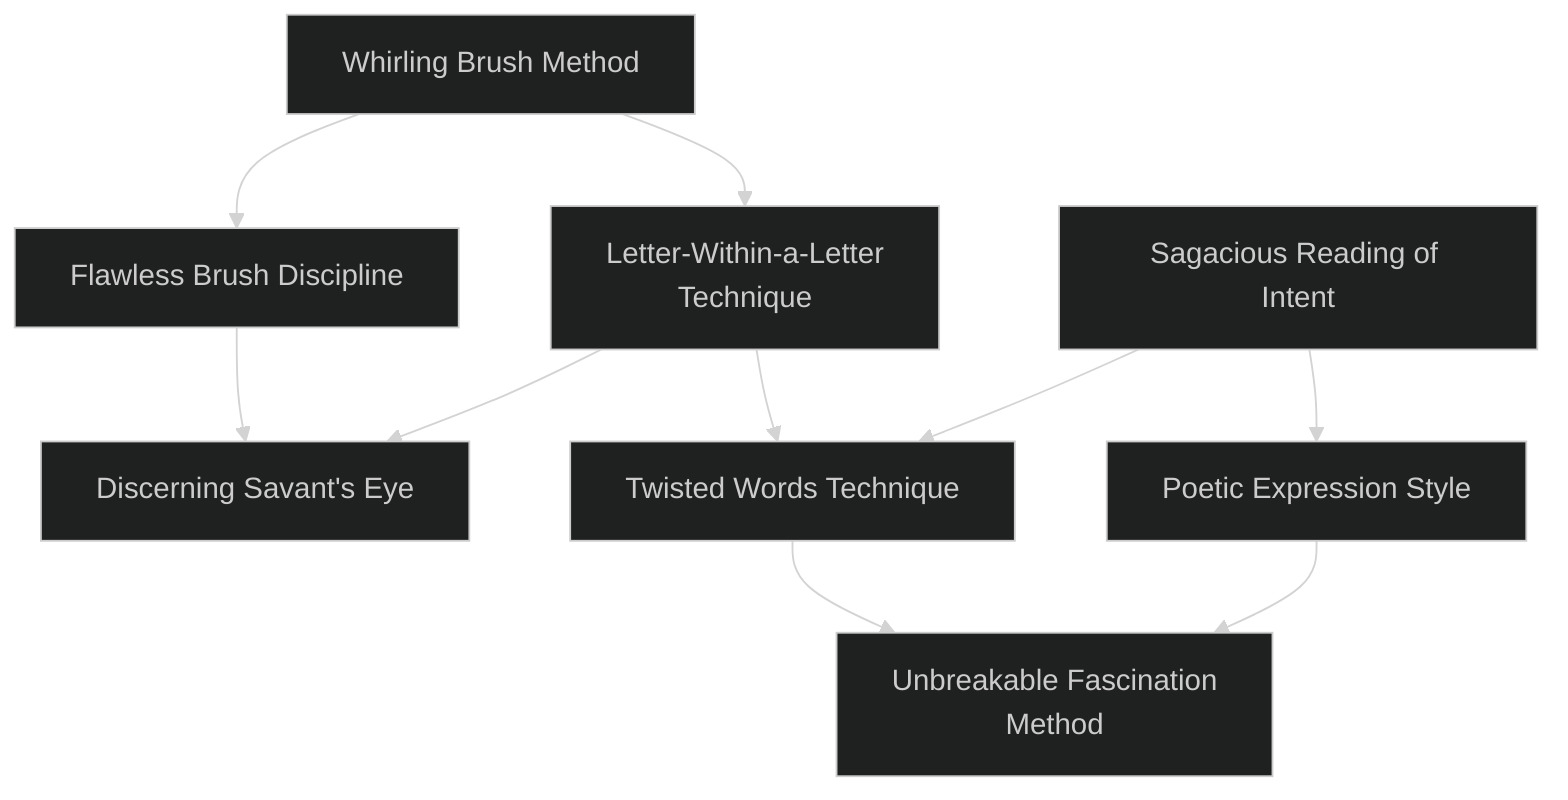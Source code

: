 ---
config:
  theme: dark
---
flowchart TD

    whirling_brush_method[Whirling Brush Method]
    click whirling_brush_method callback "
        Whirling Brush Method<br>
        <br>
        Cost: 4 motes<br>
        Duration: One scene<br>
        Type: Simple<br>
        Minimum Linguistics: 1<br>
        Minimum Essence: 1<br>
        Prerequisite Charms: None<br>
        <br>
        Through the use of this Charm, a character can write
        or copy with superhuman speed. While this does not allow
        the character to write creative works much faster than
        normal (since the physical act of writing rarely slows a
        creator), she can write quickly enough to copy even a large
        book in a single day or make an accurate transcript of a rapid
        conversation containing multiple parties. While the
        character's writing doesn't destroy pens from writing too
        fast, they do wear down at the regular speed, and the
        character's writing consumes the regular amount of ink. The
        product of this Charm is a copy of the work in question, not
        a perfect facsimile. It's written in the character's own hand,
        contains as many errors as if the character had done it at
        normal speed without the use of a Charm and is otherwise
        an imperfect rendering of the original.
        "

    flawless_brush_discipline[Flawless Brush Discipline]
    whirling_brush_method --> flawless_brush_discipline
    click flawless_brush_discipline callback "
        Flawless Brush Discipline<br>
        <br>
        Cost: 6 motes<br>
        Duration: One day<br>
        Type: Simple<br>
        Minimum Linguistics: 3<br>
        Minimum Essence: 2<br>
        Prerequisite Charms: Whirling Brush Method<br>
        <br>
        Sometimes a character needs more than a copy of a
        document; sometimes he needs a perfect facsimile. Flawless
        Brush Discipline allows a character to produce just
        that. The character copies at her regular writing speed, but
        the result is not a copy, but a perfect replica of the original
        document, indistinguishable from the original. A character
        without colored inks trying to copy illuminated text
        will produce a carefully shaded monotone replica of the
        original. Flawless Brush Discipline copies only text and
        illustrations — it does not allow the character to forge seals
        or impressions affixed to a document.
        "

    letter_within_a_letter_technique[Letter-Within-a-Letter<br>Technique]
    whirling_brush_method --> letter_within_a_letter_technique
    click letter_within_a_letter_technique callback "
        Letter-Within-a-Letter Technique<br>
        <br>
        Cost: 6 motes<br>
        Duration: Instant<br>
        Type: Simple<br>
        Minimum Linguistics: 4<br>
        Minimum Essence: 2<br>
        Prerequisite Charms: Whirling Brush Method<br>
        <br>
        By carefully injecting allusions, subtle stresses and
        loaded word choices, the character can imbed a secret
        message in a document of seemingly innocuous character
        - a shopping list, a bill of lading or even a quickly dashed
        note. The intended recipient (who must be very familiar to
        the Exalted using this Charm) is the only one who will be
        able to comprehend the message, though an Exalted using
        the Sagacious Reading of Intent Charm will be able to
        detect the Letter-Within-a-Letter Technique's use. The
        hidden message can be no longer (in words) than one-half
        the length of the &quot;cover&quot; document.
        "

    discerning_savants_eye[Discerning Savant's Eye]
    flawless_brush_discipline --> discerning_savants_eye
    letter_within_a_letter_technique --> discerning_savants_eye
    click discerning_savants_eye callback "
        Discerning Savant's Eye<br>
        <br>
        Cost: 6 motes, 1 Willpower<br>
        Duration: One hour<br>
        Type: Simple<br>
        Minimum Linguistics: 5<br>
        Minimum Essence: 2<br>
        Prerequisite Charms: Flawless Brush Discipline, Letter-Within-a- Letter Technique<br>
        <br>
        The character can make out the minute traces of
        writing that was once readable but has now been damaged
        or erased. Examples are palimpsests, water-soluble inks
        that have been left in the rain and stone inscriptions that
        have been rendered unreadable by purposeful vandalism or
        the action of the elements. Writing of which effectively no
        traces remain - writing on paper that was burnt to ash of
        on stone that has been smashed to gravel — cannot be
        recovered with this Charm.<br>
        Discerning Savant's Eye does not give the character
        the ability to understand a language she cannot normally
        read, though she may use Flawless Brush Discipline to
        make a perfect copy of the material as it originally appeared
        for later translation.
        "

    sagacious_reading_of_intent[Sagacious Reading of Intent]
    click sagacious_reading_of_intent callback "
        Sagacious Reading of Intent<br>
        <br>
        Cost: 6 motes
        Duration: Instant
        Type: Simple
        Minimum linguistics: 1
        Minimum Essence: 1
        Prerequisite Charms: None
        This Charm allows a character reading a letter, book or
        other form of written text to understand the author's biases,
        opinions and hidden agendas. Characters using this Charm
        when reading a book will immediately discer if and in what
        direction the material is slanted. Note that this works even if the
        author is unaware of her own biases. In addition to the obvious
        uses, this Charm is very useful for detecting literary forgeries.
        "

    poetic_expression_style[Poetic Expression Style]
    sagacious_reading_of_intent --> poetic_expression_style
    click poetic_expression_style callback "
        Poetic Expression Style<br>
        <br>
        Cost: 3 motes<br>
        Duration: One scene<br>
        Type: Simple<br>
        Minimum Linguistics: 2<br>
        Minimum Essence: 1<br>
        Prerequisite Charms: Sagacious Reading of Intent<br>
        <br>
        Exalted with this Charm can convey ideas and concepts
        through pantomime. The character's gestures carry far
        more meaning than any normal mortal's. While there is
        little room for subtlety or poetry, the character can communicate
        even complex concepts across the language barrier.
        For example, a character could convey, &quot;He offended my
        honor, and I pursue him to seek redress in an honorable duel.
        Surrender him to me or face my wrath.&quot; However, a character
        is unlikely to succeed in acquiring a lover, unless &quot;I am
        attracted to you and desire a sexual encounter&quot; is all the
        wooing the potential partner requires.
        "

    twisted_words_technique[Twisted Words Technique]
    letter_within_a_letter_technique --> twisted_words_technique
    sagacious_reading_of_intent --> twisted_words_technique
    click twisted_words_technique callback "
        Twisted Words Technique<br>
        <br>
        Cost: 6 motes, 1 Willpower<br>
        Duration: One scene<br>
        Type: Simple<br>
        Minimum Linguistics: 4<br>
        Minimum Essence: 2<br>
        Prerequisite Charms: Letter-Within-a-Letter<br>
        <br>
        Technique, Sagacious Reading of Intent
        Twisted Words Technique allows one of the Exalted to
        weight certain words or meanings in a speech or written work
        in order to sway the listener or reader to a particular way of
        thinking. Characters with a permanent Willpower lower
        than the character's Essence score who read or listen to the
        Exalted's words will come to agree with the idea she presents.
        Players whose characters possess a Willpower less than twice
        the Exalted's Essence must make a Willpower roll or have
        their characters swayed into a favorable view of the matter.
        Note that the concealed message must be germane to the
        topic at hand, but the character can seem to advocate an idea
        on the surface while the subtext is negative, or vice versa.
        "

    unbreakable_fascination_method[Unbreakable Fascination<br>Method]
    twisted_words_technique --> unbreakable_fascination_method
    poetic_expression_style --> unbreakable_fascination_method
    click unbreakable_fascination_method callback "
        Unbreakable Fascination Method<br>
        <br>
        Cost: 8 motes, 1 health level per hour<br>
        Duration: Special<br>
        Type: Simple<br>
        Minimum Linguistics: 5<br>
        Minimum Essence: 3<br>
        Prerequisite Charms: Poetic Expression Style, Twisted Words Technique<br>
        <br>
        A character using this Charm can speak in such a magnetic
        and engaging fashion that listeners simply cannot do anything
        else but pay attention to what he's saying. When he activates this
        Charm, the Exalted's player makes a Manipulation + Linguistics
        roll. Thereafter, players of characters with an Essence less than
        the Exalted's who hear the Chosen speak must make a reflexive
        Willpower roll with a difficulty equal to the number of successes
        made on the Linguistics roll. Those who fail are entranced by the
        character's voice and are held enraptured until the character
        ceases speaking for more than a few seconds.<br>
        It is not necessary to speak the Exalted's language to
        succumb to this power. Attack or other obvious open hostility
        causes the effect of this Charm to end. However, only direct
        physical danger will disrupt the effect. A brave or suicidal Exalted
        could, for example, use Unbreakable Fascination Method to
        keep a platoon of guards in a burning building with him until it
        was fully aflame, but they would not stand there listening as the
        flaming timbers started crashing down around them.
        "